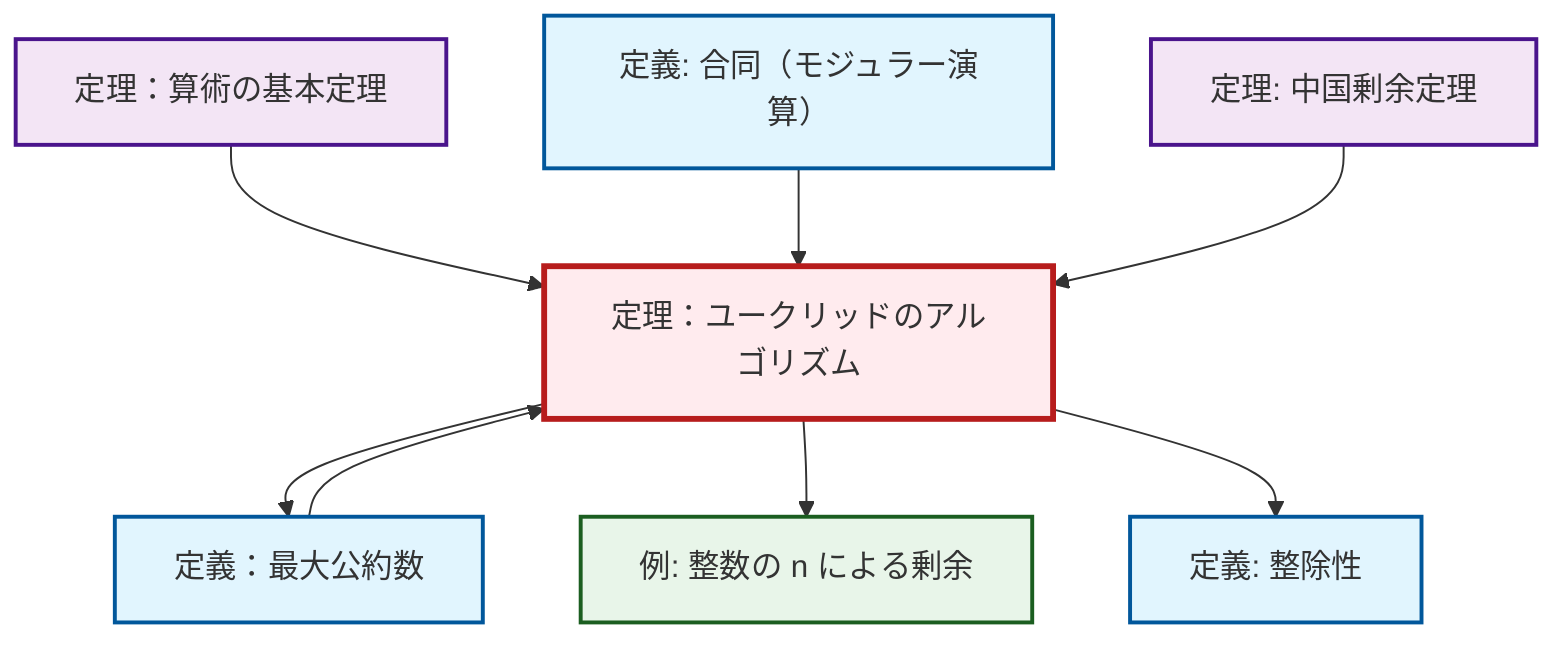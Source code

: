 graph TD
    classDef definition fill:#e1f5fe,stroke:#01579b,stroke-width:2px
    classDef theorem fill:#f3e5f5,stroke:#4a148c,stroke-width:2px
    classDef axiom fill:#fff3e0,stroke:#e65100,stroke-width:2px
    classDef example fill:#e8f5e9,stroke:#1b5e20,stroke-width:2px
    classDef current fill:#ffebee,stroke:#b71c1c,stroke-width:3px
    thm-fundamental-arithmetic["定理：算術の基本定理"]:::theorem
    def-congruence["定義: 合同（モジュラー演算）"]:::definition
    ex-quotient-integers-mod-n["例: 整数の n による剰余"]:::example
    def-gcd["定義：最大公約数"]:::definition
    thm-chinese-remainder["定理: 中国剰余定理"]:::theorem
    thm-euclidean-algorithm["定理：ユークリッドのアルゴリズム"]:::theorem
    def-divisibility["定義: 整除性"]:::definition
    thm-fundamental-arithmetic --> thm-euclidean-algorithm
    def-congruence --> thm-euclidean-algorithm
    thm-euclidean-algorithm --> def-gcd
    thm-euclidean-algorithm --> ex-quotient-integers-mod-n
    def-gcd --> thm-euclidean-algorithm
    thm-chinese-remainder --> thm-euclidean-algorithm
    thm-euclidean-algorithm --> def-divisibility
    class thm-euclidean-algorithm current